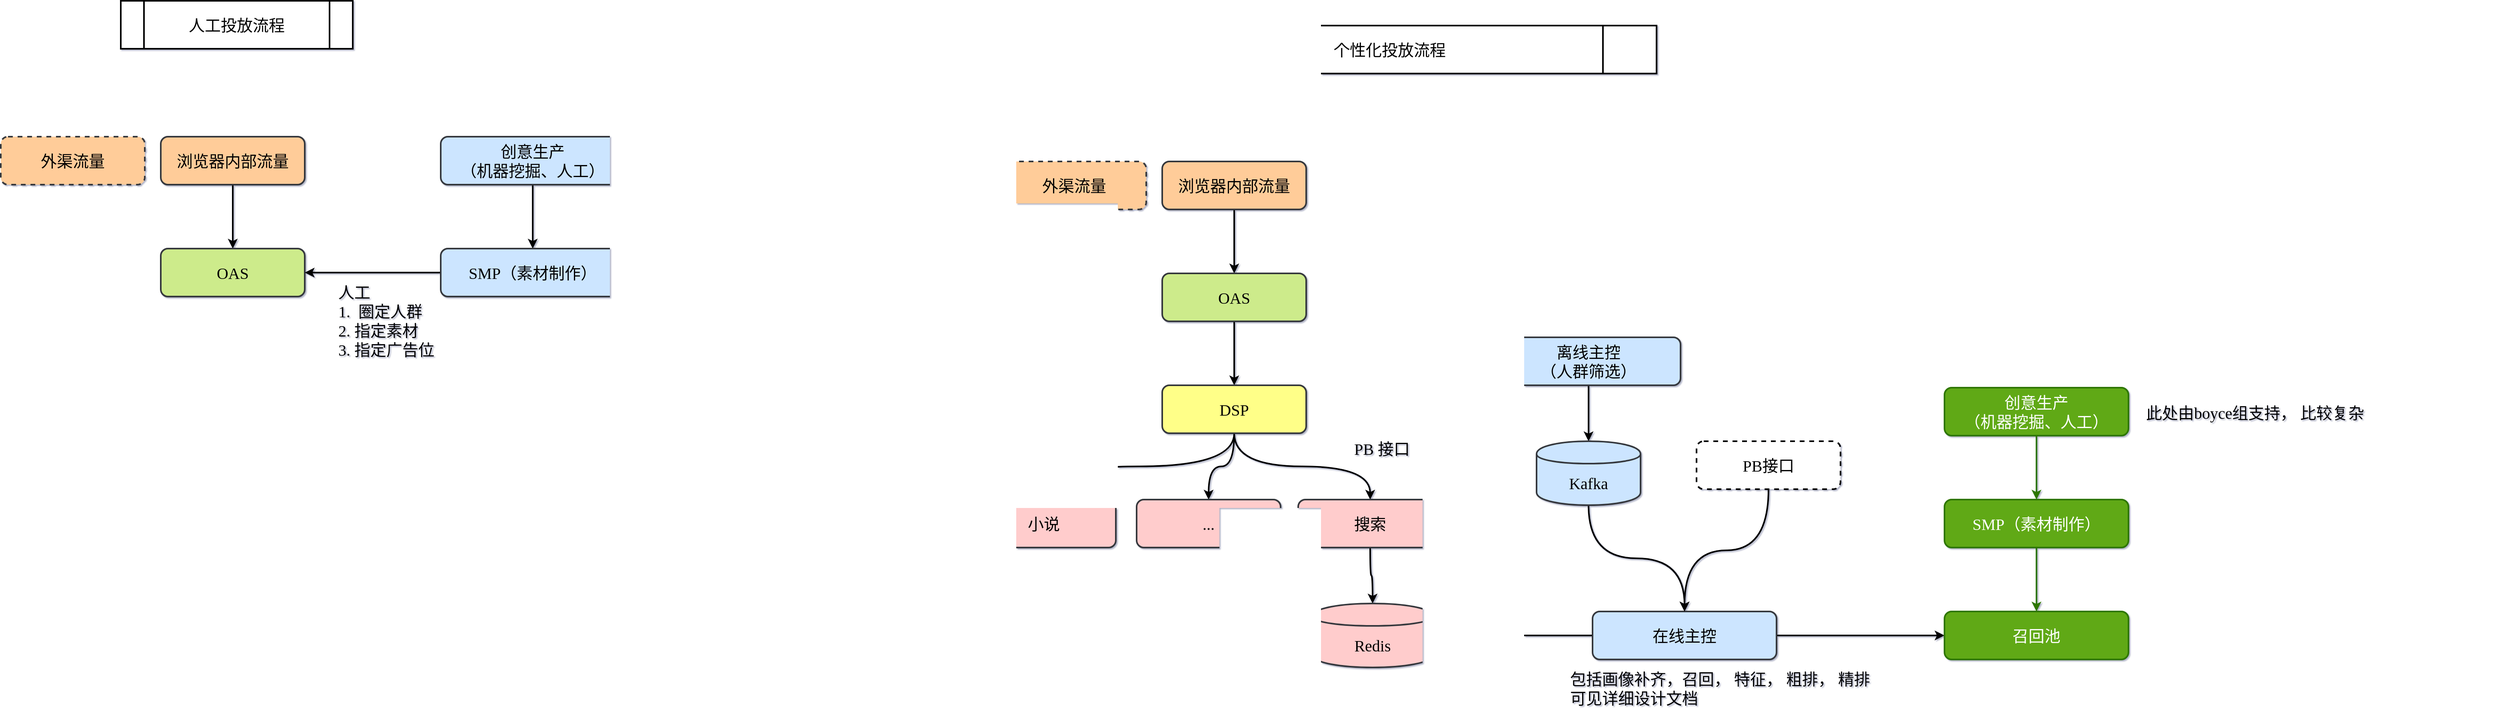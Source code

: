 <mxfile version="14.6.1" type="github">
  <diagram id="q6gtLLuuumNyU__RZeLn" name="Page-1">
    <mxGraphModel dx="2062" dy="1132" grid="1" gridSize="10" guides="1" tooltips="1" connect="1" arrows="1" fold="1" page="1" pageScale="1" pageWidth="827" pageHeight="1169" background="none" math="0" shadow="1">
      <root>
        <mxCell id="0" />
        <mxCell id="1" parent="0" />
        <mxCell id="4e6u0JH_3afCgV2eePuw-4" value="" style="edgeStyle=orthogonalEdgeStyle;rounded=0;orthogonalLoop=1;jettySize=auto;html=1;fontFamily=Comic Sans MS;fontSize=20;curved=1;strokeWidth=2;" edge="1" parent="1" source="4e6u0JH_3afCgV2eePuw-1" target="4e6u0JH_3afCgV2eePuw-3">
          <mxGeometry relative="1" as="geometry" />
        </mxCell>
        <mxCell id="4e6u0JH_3afCgV2eePuw-1" value="浏览器内部流量" style="rounded=1;whiteSpace=wrap;html=1;fontFamily=Comic Sans MS;fontSize=20;strokeWidth=2;fillColor=#ffcc99;strokeColor=#36393d;" vertex="1" parent="1">
          <mxGeometry x="240" y="240" width="180" height="60" as="geometry" />
        </mxCell>
        <mxCell id="4e6u0JH_3afCgV2eePuw-2" value="外渠流量" style="rounded=1;whiteSpace=wrap;html=1;fontFamily=Comic Sans MS;fontSize=20;strokeWidth=2;fillColor=#ffcc99;strokeColor=#36393d;dashed=1;" vertex="1" parent="1">
          <mxGeometry x="40" y="240" width="180" height="60" as="geometry" />
        </mxCell>
        <mxCell id="4e6u0JH_3afCgV2eePuw-3" value="OAS" style="rounded=1;whiteSpace=wrap;html=1;fontFamily=Comic Sans MS;fontSize=20;strokeWidth=2;fillColor=#cdeb8b;strokeColor=#36393d;" vertex="1" parent="1">
          <mxGeometry x="240" y="380" width="180" height="60" as="geometry" />
        </mxCell>
        <mxCell id="4e6u0JH_3afCgV2eePuw-8" value="" style="edgeStyle=orthogonalEdgeStyle;rounded=0;orthogonalLoop=1;jettySize=auto;html=1;fontFamily=Comic Sans MS;fontSize=20;curved=1;strokeWidth=2;" edge="1" parent="1" source="4e6u0JH_3afCgV2eePuw-6" target="4e6u0JH_3afCgV2eePuw-7">
          <mxGeometry relative="1" as="geometry" />
        </mxCell>
        <mxCell id="4e6u0JH_3afCgV2eePuw-6" value="创意生产&lt;br&gt;（机器挖掘、人工）" style="rounded=1;whiteSpace=wrap;html=1;fontFamily=Comic Sans MS;fontSize=20;strokeWidth=2;fillColor=#cce5ff;strokeColor=#36393d;" vertex="1" parent="1">
          <mxGeometry x="590" y="240" width="230" height="60" as="geometry" />
        </mxCell>
        <mxCell id="4e6u0JH_3afCgV2eePuw-9" style="edgeStyle=orthogonalEdgeStyle;rounded=0;orthogonalLoop=1;jettySize=auto;html=1;exitX=0;exitY=0.5;exitDx=0;exitDy=0;entryX=1;entryY=0.5;entryDx=0;entryDy=0;fontFamily=Comic Sans MS;fontSize=20;curved=1;strokeWidth=2;" edge="1" parent="1" source="4e6u0JH_3afCgV2eePuw-7" target="4e6u0JH_3afCgV2eePuw-3">
          <mxGeometry relative="1" as="geometry" />
        </mxCell>
        <mxCell id="4e6u0JH_3afCgV2eePuw-7" value="SMP（素材制作）" style="rounded=1;whiteSpace=wrap;html=1;fontFamily=Comic Sans MS;fontSize=20;strokeWidth=2;fillColor=#cce5ff;strokeColor=#36393d;" vertex="1" parent="1">
          <mxGeometry x="590" y="380" width="230" height="60" as="geometry" />
        </mxCell>
        <mxCell id="4e6u0JH_3afCgV2eePuw-10" value="人工 &lt;br&gt;1.&amp;nbsp; 圈定人群&lt;br&gt;2. 指定素材&lt;br&gt;3. 指定广告位" style="text;html=1;strokeColor=none;fillColor=none;align=left;verticalAlign=middle;whiteSpace=wrap;rounded=0;dashed=1;fontFamily=Comic Sans MS;fontSize=20;" vertex="1" parent="1">
          <mxGeometry x="460" y="460" width="180" height="20" as="geometry" />
        </mxCell>
        <mxCell id="4e6u0JH_3afCgV2eePuw-13" value="人工投放流程" style="shape=process;whiteSpace=wrap;html=1;backgroundOutline=1;fontFamily=Comic Sans MS;fontSize=20;strokeWidth=2;" vertex="1" parent="1">
          <mxGeometry x="190" y="70" width="290" height="60" as="geometry" />
        </mxCell>
        <mxCell id="4e6u0JH_3afCgV2eePuw-14" value="" style="edgeStyle=orthogonalEdgeStyle;rounded=0;orthogonalLoop=1;jettySize=auto;html=1;fontFamily=Comic Sans MS;fontSize=20;curved=1;strokeWidth=2;" edge="1" parent="1" source="4e6u0JH_3afCgV2eePuw-15" target="4e6u0JH_3afCgV2eePuw-17">
          <mxGeometry relative="1" as="geometry" />
        </mxCell>
        <mxCell id="4e6u0JH_3afCgV2eePuw-15" value="浏览器内部流量" style="rounded=1;whiteSpace=wrap;html=1;fontFamily=Comic Sans MS;fontSize=20;strokeWidth=2;fillColor=#ffcc99;strokeColor=#36393d;" vertex="1" parent="1">
          <mxGeometry x="1492" y="271" width="180" height="60" as="geometry" />
        </mxCell>
        <mxCell id="4e6u0JH_3afCgV2eePuw-16" value="外渠流量" style="rounded=1;whiteSpace=wrap;html=1;fontFamily=Comic Sans MS;fontSize=20;strokeWidth=2;fillColor=#ffcc99;strokeColor=#36393d;dashed=1;" vertex="1" parent="1">
          <mxGeometry x="1292" y="271" width="180" height="60" as="geometry" />
        </mxCell>
        <mxCell id="4e6u0JH_3afCgV2eePuw-25" value="" style="edgeStyle=orthogonalEdgeStyle;curved=1;rounded=0;orthogonalLoop=1;jettySize=auto;html=1;fontFamily=Comic Sans MS;fontSize=20;strokeWidth=2;" edge="1" parent="1" source="4e6u0JH_3afCgV2eePuw-17" target="4e6u0JH_3afCgV2eePuw-24">
          <mxGeometry relative="1" as="geometry" />
        </mxCell>
        <mxCell id="4e6u0JH_3afCgV2eePuw-17" value="OAS" style="rounded=1;whiteSpace=wrap;html=1;fontFamily=Comic Sans MS;fontSize=20;strokeWidth=2;fillColor=#cdeb8b;strokeColor=#36393d;" vertex="1" parent="1">
          <mxGeometry x="1492" y="411" width="180" height="60" as="geometry" />
        </mxCell>
        <mxCell id="4e6u0JH_3afCgV2eePuw-18" value="" style="edgeStyle=orthogonalEdgeStyle;rounded=0;orthogonalLoop=1;jettySize=auto;html=1;fontFamily=Comic Sans MS;fontSize=20;curved=1;strokeWidth=2;fillColor=#60a917;strokeColor=#2D7600;" edge="1" parent="1" source="4e6u0JH_3afCgV2eePuw-19" target="4e6u0JH_3afCgV2eePuw-21">
          <mxGeometry relative="1" as="geometry" />
        </mxCell>
        <mxCell id="4e6u0JH_3afCgV2eePuw-19" value="创意生产&lt;br&gt;（机器挖掘、人工）" style="rounded=1;whiteSpace=wrap;html=1;fontFamily=Comic Sans MS;fontSize=20;strokeWidth=2;fillColor=#60a917;strokeColor=#2D7600;fontColor=#ffffff;" vertex="1" parent="1">
          <mxGeometry x="2470" y="554" width="230" height="60" as="geometry" />
        </mxCell>
        <mxCell id="4e6u0JH_3afCgV2eePuw-41" value="" style="edgeStyle=orthogonalEdgeStyle;curved=1;rounded=0;orthogonalLoop=1;jettySize=auto;html=1;fontFamily=Comic Sans MS;fontSize=20;strokeWidth=2;fillColor=#60a917;strokeColor=#2D7600;" edge="1" parent="1" source="4e6u0JH_3afCgV2eePuw-21" target="4e6u0JH_3afCgV2eePuw-40">
          <mxGeometry relative="1" as="geometry" />
        </mxCell>
        <mxCell id="4e6u0JH_3afCgV2eePuw-21" value="SMP（素材制作）" style="rounded=1;whiteSpace=wrap;html=1;fontFamily=Comic Sans MS;fontSize=20;strokeWidth=2;fillColor=#60a917;strokeColor=#2D7600;fontColor=#ffffff;" vertex="1" parent="1">
          <mxGeometry x="2470" y="694" width="230" height="60" as="geometry" />
        </mxCell>
        <mxCell id="4e6u0JH_3afCgV2eePuw-23" value="个性化投放流程" style="shape=process;whiteSpace=wrap;html=1;backgroundOutline=1;fontFamily=Comic Sans MS;fontSize=20;strokeWidth=2;" vertex="1" parent="1">
          <mxGeometry x="1442" y="101" width="668" height="60" as="geometry" />
        </mxCell>
        <mxCell id="4e6u0JH_3afCgV2eePuw-29" style="edgeStyle=orthogonalEdgeStyle;curved=1;rounded=0;orthogonalLoop=1;jettySize=auto;html=1;exitX=0.5;exitY=1;exitDx=0;exitDy=0;fontFamily=Comic Sans MS;fontSize=20;strokeWidth=2;" edge="1" parent="1" source="4e6u0JH_3afCgV2eePuw-24" target="4e6u0JH_3afCgV2eePuw-28">
          <mxGeometry relative="1" as="geometry" />
        </mxCell>
        <mxCell id="4e6u0JH_3afCgV2eePuw-31" style="edgeStyle=orthogonalEdgeStyle;curved=1;rounded=0;orthogonalLoop=1;jettySize=auto;html=1;exitX=0.5;exitY=1;exitDx=0;exitDy=0;fontFamily=Comic Sans MS;fontSize=20;strokeWidth=2;" edge="1" parent="1" source="4e6u0JH_3afCgV2eePuw-24" target="4e6u0JH_3afCgV2eePuw-30">
          <mxGeometry relative="1" as="geometry" />
        </mxCell>
        <mxCell id="4e6u0JH_3afCgV2eePuw-32" style="edgeStyle=orthogonalEdgeStyle;curved=1;rounded=0;orthogonalLoop=1;jettySize=auto;html=1;exitX=0.5;exitY=1;exitDx=0;exitDy=0;entryX=0.5;entryY=0;entryDx=0;entryDy=0;fontFamily=Comic Sans MS;fontSize=20;strokeWidth=2;" edge="1" parent="1" source="4e6u0JH_3afCgV2eePuw-24" target="4e6u0JH_3afCgV2eePuw-26">
          <mxGeometry relative="1" as="geometry" />
        </mxCell>
        <mxCell id="4e6u0JH_3afCgV2eePuw-24" value="DSP" style="rounded=1;whiteSpace=wrap;html=1;fontFamily=Comic Sans MS;fontSize=20;strokeWidth=2;fillColor=#ffff88;strokeColor=#36393d;" vertex="1" parent="1">
          <mxGeometry x="1492" y="551" width="180" height="60" as="geometry" />
        </mxCell>
        <mxCell id="4e6u0JH_3afCgV2eePuw-26" value="小说" style="rounded=1;whiteSpace=wrap;html=1;fontFamily=Comic Sans MS;fontSize=20;strokeWidth=2;fillColor=#ffcccc;strokeColor=#36393d;" vertex="1" parent="1">
          <mxGeometry x="1254" y="694" width="180" height="60" as="geometry" />
        </mxCell>
        <mxCell id="4e6u0JH_3afCgV2eePuw-28" value="..." style="rounded=1;whiteSpace=wrap;html=1;fontFamily=Comic Sans MS;fontSize=20;strokeWidth=2;fillColor=#ffcccc;strokeColor=#36393d;" vertex="1" parent="1">
          <mxGeometry x="1460" y="694" width="180" height="60" as="geometry" />
        </mxCell>
        <mxCell id="4e6u0JH_3afCgV2eePuw-37" value="" style="edgeStyle=orthogonalEdgeStyle;curved=1;rounded=0;orthogonalLoop=1;jettySize=auto;html=1;fontFamily=Comic Sans MS;fontSize=20;strokeWidth=2;" edge="1" parent="1" source="4e6u0JH_3afCgV2eePuw-30" target="4e6u0JH_3afCgV2eePuw-36">
          <mxGeometry relative="1" as="geometry" />
        </mxCell>
        <mxCell id="4e6u0JH_3afCgV2eePuw-30" value="搜索" style="rounded=1;whiteSpace=wrap;html=1;fontFamily=Comic Sans MS;fontSize=20;strokeWidth=2;fillColor=#ffcccc;strokeColor=#36393d;" vertex="1" parent="1">
          <mxGeometry x="1662" y="694" width="180" height="60" as="geometry" />
        </mxCell>
        <mxCell id="4e6u0JH_3afCgV2eePuw-33" value="PB 接口" style="text;html=1;strokeColor=none;fillColor=none;align=left;verticalAlign=middle;whiteSpace=wrap;rounded=0;dashed=1;fontFamily=Comic Sans MS;fontSize=20;" vertex="1" parent="1">
          <mxGeometry x="1730" y="620" width="180" height="20" as="geometry" />
        </mxCell>
        <mxCell id="4e6u0JH_3afCgV2eePuw-36" value="Redis" style="shape=cylinder;whiteSpace=wrap;html=1;boundedLbl=1;backgroundOutline=1;rounded=1;fontFamily=Comic Sans MS;fontSize=20;strokeColor=#36393d;strokeWidth=2;fillColor=#ffcccc;" vertex="1" parent="1">
          <mxGeometry x="1680" y="824" width="150" height="80" as="geometry" />
        </mxCell>
        <mxCell id="4e6u0JH_3afCgV2eePuw-45" value="" style="edgeStyle=orthogonalEdgeStyle;curved=1;rounded=0;orthogonalLoop=1;jettySize=auto;html=1;fontFamily=Comic Sans MS;fontSize=20;strokeWidth=2;" edge="1" parent="1" source="4e6u0JH_3afCgV2eePuw-38" target="4e6u0JH_3afCgV2eePuw-44">
          <mxGeometry relative="1" as="geometry" />
        </mxCell>
        <mxCell id="4e6u0JH_3afCgV2eePuw-38" value="离线主控&lt;br&gt;（人群筛选）" style="rounded=1;whiteSpace=wrap;html=1;fontFamily=Comic Sans MS;fontSize=20;strokeWidth=2;fillColor=#cce5ff;strokeColor=#36393d;" vertex="1" parent="1">
          <mxGeometry x="1910" y="491" width="230" height="60" as="geometry" />
        </mxCell>
        <mxCell id="4e6u0JH_3afCgV2eePuw-47" style="edgeStyle=orthogonalEdgeStyle;curved=1;rounded=0;orthogonalLoop=1;jettySize=auto;html=1;exitX=0;exitY=0.5;exitDx=0;exitDy=0;fontFamily=Comic Sans MS;fontSize=20;strokeWidth=2;" edge="1" parent="1" source="4e6u0JH_3afCgV2eePuw-39" target="4e6u0JH_3afCgV2eePuw-36">
          <mxGeometry relative="1" as="geometry" />
        </mxCell>
        <mxCell id="4e6u0JH_3afCgV2eePuw-51" style="edgeStyle=orthogonalEdgeStyle;curved=1;rounded=0;orthogonalLoop=1;jettySize=auto;html=1;exitX=1;exitY=0.5;exitDx=0;exitDy=0;entryX=0;entryY=0.5;entryDx=0;entryDy=0;fontFamily=Comic Sans MS;fontSize=20;strokeWidth=2;" edge="1" parent="1" source="4e6u0JH_3afCgV2eePuw-39" target="4e6u0JH_3afCgV2eePuw-40">
          <mxGeometry relative="1" as="geometry" />
        </mxCell>
        <mxCell id="4e6u0JH_3afCgV2eePuw-39" value="在线主控" style="rounded=1;whiteSpace=wrap;html=1;fontFamily=Comic Sans MS;fontSize=20;strokeWidth=2;fillColor=#cce5ff;strokeColor=#36393d;" vertex="1" parent="1">
          <mxGeometry x="2030" y="834" width="230" height="60" as="geometry" />
        </mxCell>
        <mxCell id="4e6u0JH_3afCgV2eePuw-40" value="召回池" style="rounded=1;whiteSpace=wrap;html=1;fontFamily=Comic Sans MS;fontSize=20;strokeWidth=2;fillColor=#60a917;strokeColor=#2D7600;fontColor=#ffffff;" vertex="1" parent="1">
          <mxGeometry x="2470" y="834" width="230" height="60" as="geometry" />
        </mxCell>
        <mxCell id="4e6u0JH_3afCgV2eePuw-46" style="edgeStyle=orthogonalEdgeStyle;curved=1;rounded=0;orthogonalLoop=1;jettySize=auto;html=1;exitX=0.5;exitY=1;exitDx=0;exitDy=0;entryX=0.5;entryY=0;entryDx=0;entryDy=0;fontFamily=Comic Sans MS;fontSize=20;strokeWidth=2;" edge="1" parent="1" source="4e6u0JH_3afCgV2eePuw-44" target="4e6u0JH_3afCgV2eePuw-39">
          <mxGeometry relative="1" as="geometry" />
        </mxCell>
        <mxCell id="4e6u0JH_3afCgV2eePuw-44" value="Kafka" style="shape=cylinder;whiteSpace=wrap;html=1;boundedLbl=1;backgroundOutline=1;rounded=1;fontFamily=Comic Sans MS;fontSize=20;strokeColor=#36393d;strokeWidth=2;fillColor=#cce5ff;" vertex="1" parent="1">
          <mxGeometry x="1960" y="621" width="130" height="80" as="geometry" />
        </mxCell>
        <mxCell id="4e6u0JH_3afCgV2eePuw-50" style="edgeStyle=orthogonalEdgeStyle;curved=1;rounded=0;orthogonalLoop=1;jettySize=auto;html=1;exitX=0.5;exitY=1;exitDx=0;exitDy=0;entryX=0.5;entryY=0;entryDx=0;entryDy=0;fontFamily=Comic Sans MS;fontSize=20;strokeWidth=2;" edge="1" parent="1" source="4e6u0JH_3afCgV2eePuw-49" target="4e6u0JH_3afCgV2eePuw-39">
          <mxGeometry relative="1" as="geometry" />
        </mxCell>
        <mxCell id="4e6u0JH_3afCgV2eePuw-49" value="PB接口" style="rounded=1;whiteSpace=wrap;html=1;fontFamily=Comic Sans MS;fontSize=20;strokeWidth=2;dashed=1;" vertex="1" parent="1">
          <mxGeometry x="2160" y="621" width="180" height="60" as="geometry" />
        </mxCell>
        <mxCell id="4e6u0JH_3afCgV2eePuw-52" value="包括画像补齐，召回， 特征， 粗排， 精排&lt;br&gt;可见详细设计文档" style="text;html=1;strokeColor=none;fillColor=none;align=left;verticalAlign=middle;whiteSpace=wrap;rounded=0;dashed=1;fontFamily=Comic Sans MS;fontSize=20;" vertex="1" parent="1">
          <mxGeometry x="2000" y="920" width="440" height="20" as="geometry" />
        </mxCell>
        <mxCell id="4e6u0JH_3afCgV2eePuw-54" value="此处由boyce组支持， 比较复杂" style="text;html=1;strokeColor=none;fillColor=none;align=left;verticalAlign=middle;whiteSpace=wrap;rounded=0;dashed=1;fontFamily=Comic Sans MS;fontSize=20;" vertex="1" parent="1">
          <mxGeometry x="2720" y="575" width="440" height="20" as="geometry" />
        </mxCell>
      </root>
    </mxGraphModel>
  </diagram>
</mxfile>
